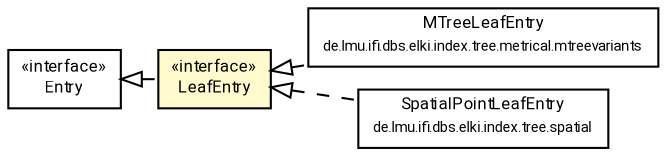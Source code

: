 #!/usr/local/bin/dot
#
# Class diagram 
# Generated by UMLGraph version R5_7_2-60-g0e99a6 (http://www.spinellis.gr/umlgraph/)
#

digraph G {
	graph [fontnames="svg"]
	edge [fontname="Roboto",fontsize=7,labelfontname="Roboto",labelfontsize=7,color="black"];
	node [fontname="Roboto",fontcolor="black",fontsize=8,shape=plaintext,margin=0,width=0,height=0];
	nodesep=0.15;
	ranksep=0.25;
	rankdir=LR;
	// de.lmu.ifi.dbs.elki.index.tree.LeafEntry
	c6233176 [label=<<table title="de.lmu.ifi.dbs.elki.index.tree.LeafEntry" border="0" cellborder="1" cellspacing="0" cellpadding="2" bgcolor="lemonChiffon" href="LeafEntry.html" target="_parent">
		<tr><td><table border="0" cellspacing="0" cellpadding="1">
		<tr><td align="center" balign="center"> &#171;interface&#187; </td></tr>
		<tr><td align="center" balign="center"> <font face="Roboto">LeafEntry</font> </td></tr>
		</table></td></tr>
		</table>>, URL="LeafEntry.html"];
	// de.lmu.ifi.dbs.elki.index.tree.Entry
	c6233179 [label=<<table title="de.lmu.ifi.dbs.elki.index.tree.Entry" border="0" cellborder="1" cellspacing="0" cellpadding="2" href="Entry.html" target="_parent">
		<tr><td><table border="0" cellspacing="0" cellpadding="1">
		<tr><td align="center" balign="center"> &#171;interface&#187; </td></tr>
		<tr><td align="center" balign="center"> <font face="Roboto">Entry</font> </td></tr>
		</table></td></tr>
		</table>>, URL="Entry.html"];
	// de.lmu.ifi.dbs.elki.index.tree.metrical.mtreevariants.MTreeLeafEntry
	c6233207 [label=<<table title="de.lmu.ifi.dbs.elki.index.tree.metrical.mtreevariants.MTreeLeafEntry" border="0" cellborder="1" cellspacing="0" cellpadding="2" href="metrical/mtreevariants/MTreeLeafEntry.html" target="_parent">
		<tr><td><table border="0" cellspacing="0" cellpadding="1">
		<tr><td align="center" balign="center"> <font face="Roboto">MTreeLeafEntry</font> </td></tr>
		<tr><td align="center" balign="center"> <font face="Roboto" point-size="7.0">de.lmu.ifi.dbs.elki.index.tree.metrical.mtreevariants</font> </td></tr>
		</table></td></tr>
		</table>>, URL="metrical/mtreevariants/MTreeLeafEntry.html"];
	// de.lmu.ifi.dbs.elki.index.tree.spatial.SpatialPointLeafEntry
	c6233349 [label=<<table title="de.lmu.ifi.dbs.elki.index.tree.spatial.SpatialPointLeafEntry" border="0" cellborder="1" cellspacing="0" cellpadding="2" href="spatial/SpatialPointLeafEntry.html" target="_parent">
		<tr><td><table border="0" cellspacing="0" cellpadding="1">
		<tr><td align="center" balign="center"> <font face="Roboto">SpatialPointLeafEntry</font> </td></tr>
		<tr><td align="center" balign="center"> <font face="Roboto" point-size="7.0">de.lmu.ifi.dbs.elki.index.tree.spatial</font> </td></tr>
		</table></td></tr>
		</table>>, URL="spatial/SpatialPointLeafEntry.html"];
	// de.lmu.ifi.dbs.elki.index.tree.LeafEntry implements de.lmu.ifi.dbs.elki.index.tree.Entry
	c6233179 -> c6233176 [arrowtail=empty,style=dashed,dir=back,weight=9];
	// de.lmu.ifi.dbs.elki.index.tree.metrical.mtreevariants.MTreeLeafEntry implements de.lmu.ifi.dbs.elki.index.tree.LeafEntry
	c6233176 -> c6233207 [arrowtail=empty,style=dashed,dir=back,weight=9];
	// de.lmu.ifi.dbs.elki.index.tree.spatial.SpatialPointLeafEntry implements de.lmu.ifi.dbs.elki.index.tree.LeafEntry
	c6233176 -> c6233349 [arrowtail=empty,style=dashed,dir=back,weight=9];
}

